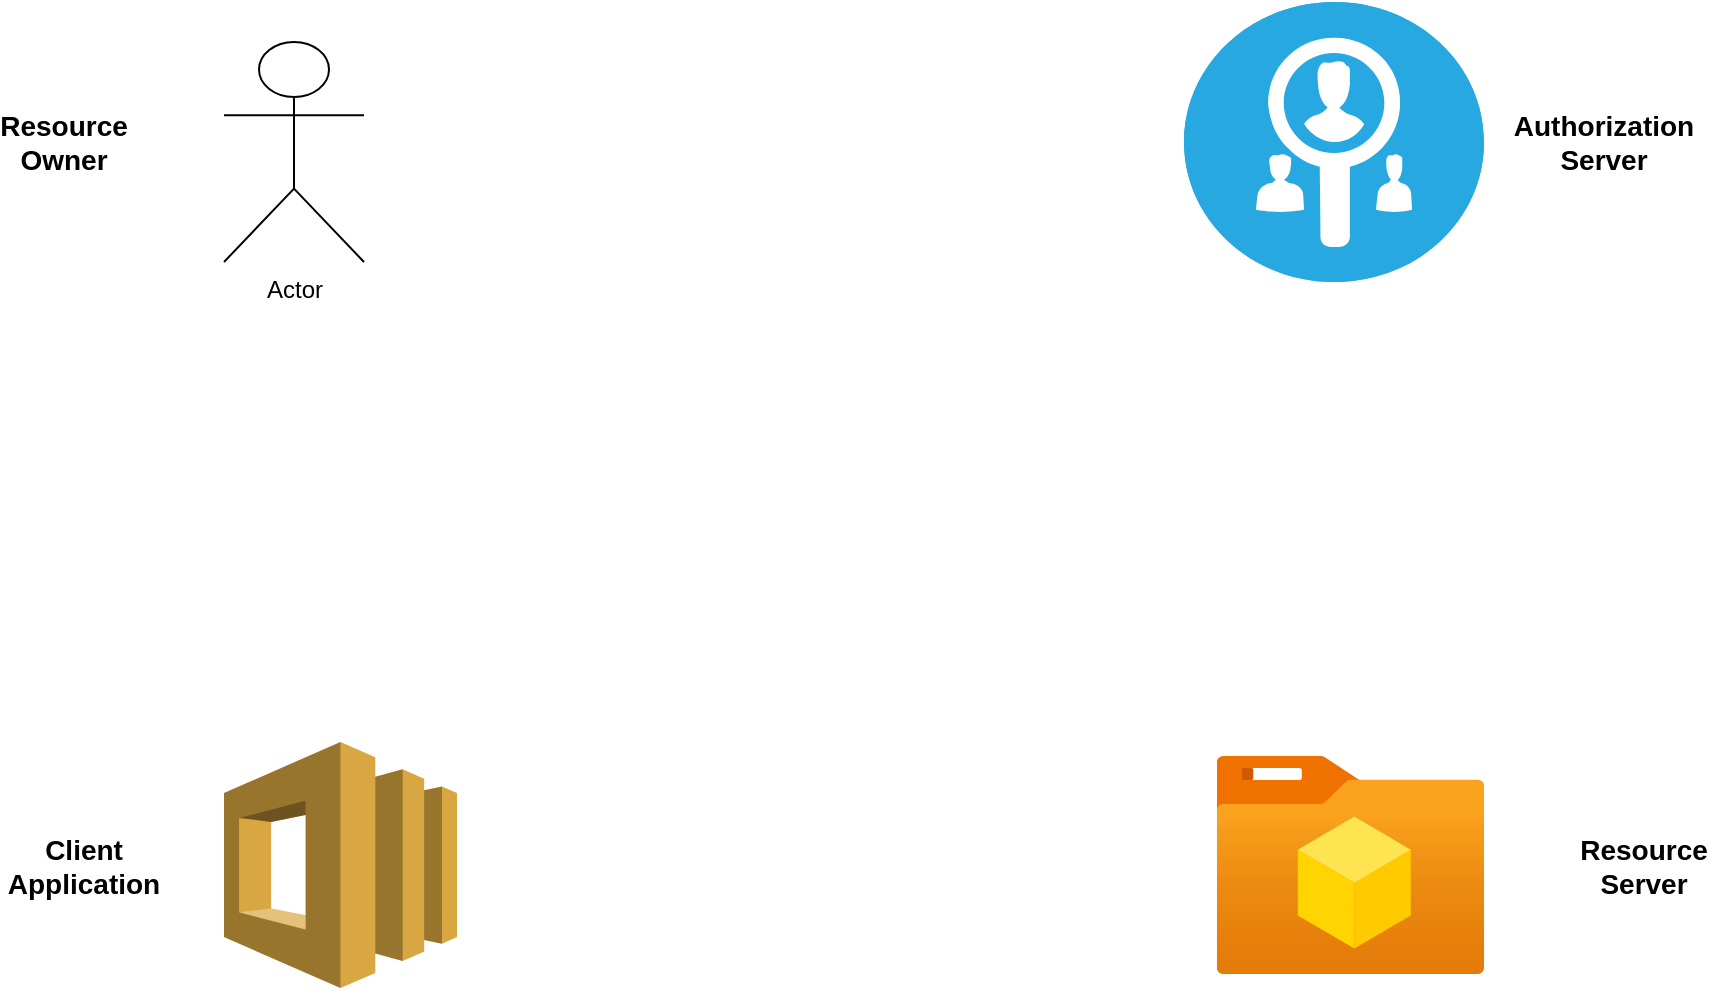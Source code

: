 <mxfile version="20.6.0" type="github">
  <diagram id="o5Pza3T4qq0F1UguKT4D" name="Page-1">
    <mxGraphModel dx="1258" dy="710" grid="1" gridSize="10" guides="1" tooltips="1" connect="1" arrows="1" fold="1" page="1" pageScale="1" pageWidth="1100" pageHeight="1700" math="0" shadow="0">
      <root>
        <mxCell id="0" />
        <mxCell id="1" parent="0" />
        <mxCell id="DI81-v7ZJXH-mc2Pm92L-1" value="Actor" style="shape=umlActor;verticalLabelPosition=bottom;verticalAlign=top;html=1;outlineConnect=0;" vertex="1" parent="1">
          <mxGeometry x="260" y="100" width="70" height="110" as="geometry" />
        </mxCell>
        <mxCell id="DI81-v7ZJXH-mc2Pm92L-2" value="" style="fillColor=#28A8E0;verticalLabelPosition=bottom;sketch=0;html=1;strokeColor=#ffffff;verticalAlign=top;align=center;points=[[0.145,0.145,0],[0.5,0,0],[0.855,0.145,0],[1,0.5,0],[0.855,0.855,0],[0.5,1,0],[0.145,0.855,0],[0,0.5,0]];pointerEvents=1;shape=mxgraph.cisco_safe.compositeIcon;bgIcon=ellipse;resIcon=mxgraph.cisco_safe.capability.identity_authorization_alt;" vertex="1" parent="1">
          <mxGeometry x="740" y="80" width="150" height="140" as="geometry" />
        </mxCell>
        <mxCell id="DI81-v7ZJXH-mc2Pm92L-3" value="" style="aspect=fixed;html=1;points=[];align=center;image;fontSize=12;image=img/lib/azure2/general/Resource_Explorer.svg;" vertex="1" parent="1">
          <mxGeometry x="756.43" y="456.5" width="133.57" height="110" as="geometry" />
        </mxCell>
        <mxCell id="DI81-v7ZJXH-mc2Pm92L-4" value="" style="outlineConnect=0;dashed=0;verticalLabelPosition=bottom;verticalAlign=top;align=center;html=1;shape=mxgraph.aws3.swf;fillColor=#D9A741;gradientColor=none;" vertex="1" parent="1">
          <mxGeometry x="260" y="450" width="116.5" height="123" as="geometry" />
        </mxCell>
        <mxCell id="DI81-v7ZJXH-mc2Pm92L-5" value="&lt;b&gt;&lt;font style=&quot;font-size: 14px;&quot;&gt;Authorization Server&lt;/font&gt;&lt;/b&gt;" style="text;html=1;strokeColor=none;fillColor=none;align=center;verticalAlign=middle;whiteSpace=wrap;rounded=0;" vertex="1" parent="1">
          <mxGeometry x="920" y="135" width="60" height="30" as="geometry" />
        </mxCell>
        <mxCell id="DI81-v7ZJXH-mc2Pm92L-6" value="&lt;b&gt;&lt;font style=&quot;font-size: 14px;&quot;&gt;Resource Server&lt;/font&gt;&lt;/b&gt;" style="text;html=1;strokeColor=none;fillColor=none;align=center;verticalAlign=middle;whiteSpace=wrap;rounded=0;" vertex="1" parent="1">
          <mxGeometry x="940" y="497" width="60" height="30" as="geometry" />
        </mxCell>
        <mxCell id="DI81-v7ZJXH-mc2Pm92L-7" value="&lt;b&gt;&lt;font style=&quot;font-size: 14px;&quot;&gt;Client Application&lt;/font&gt;&lt;/b&gt;" style="text;html=1;strokeColor=none;fillColor=none;align=center;verticalAlign=middle;whiteSpace=wrap;rounded=0;" vertex="1" parent="1">
          <mxGeometry x="160" y="497" width="60" height="30" as="geometry" />
        </mxCell>
        <mxCell id="DI81-v7ZJXH-mc2Pm92L-8" value="&lt;b&gt;&lt;font style=&quot;font-size: 14px;&quot;&gt;Resource Owner&lt;/font&gt;&lt;/b&gt;" style="text;html=1;strokeColor=none;fillColor=none;align=center;verticalAlign=middle;whiteSpace=wrap;rounded=0;" vertex="1" parent="1">
          <mxGeometry x="150" y="135" width="60" height="30" as="geometry" />
        </mxCell>
      </root>
    </mxGraphModel>
  </diagram>
</mxfile>
